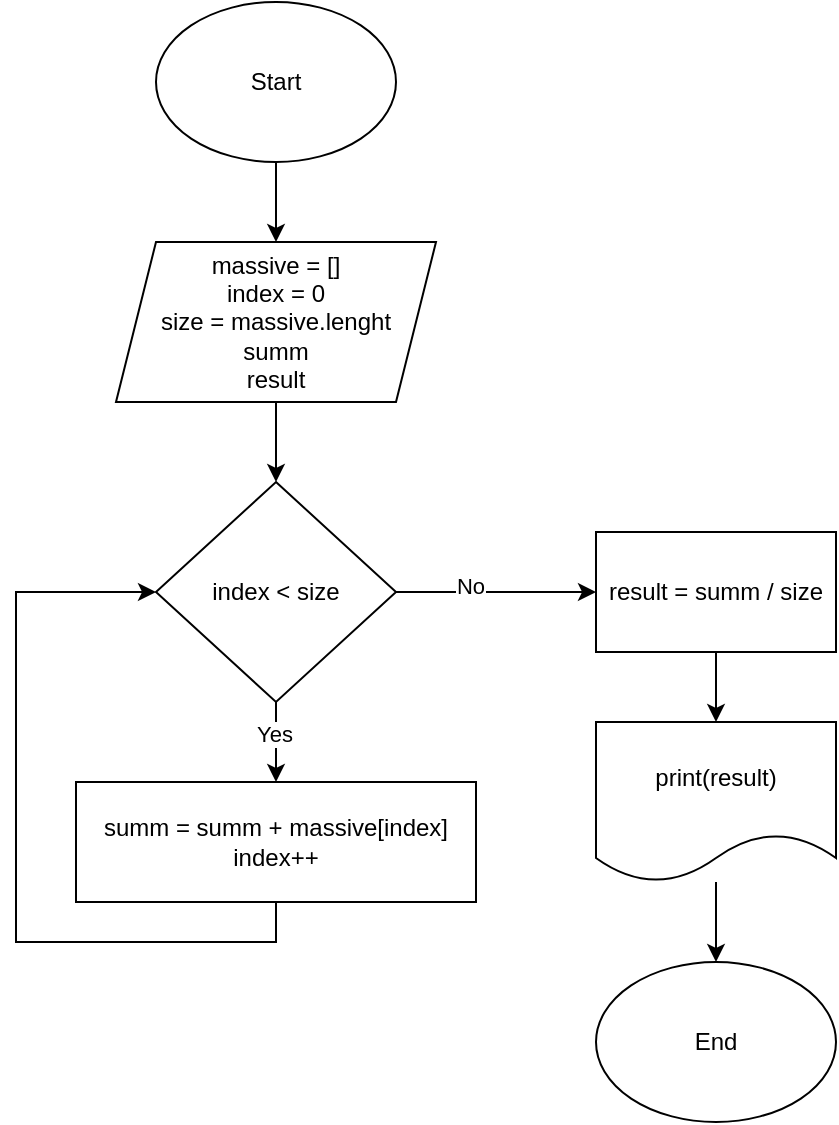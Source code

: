 <mxfile version="21.7.4" type="github">
  <diagram name="Страница — 1" id="2bJAxVThDf8CBTxTY82q">
    <mxGraphModel dx="1386" dy="759" grid="1" gridSize="10" guides="1" tooltips="1" connect="1" arrows="1" fold="1" page="1" pageScale="1" pageWidth="827" pageHeight="1169" math="0" shadow="0">
      <root>
        <mxCell id="0" />
        <mxCell id="1" parent="0" />
        <mxCell id="T4EAJsj8Sp6kyoZITAQN-5" style="edgeStyle=orthogonalEdgeStyle;rounded=0;orthogonalLoop=1;jettySize=auto;html=1;exitX=0.5;exitY=1;exitDx=0;exitDy=0;entryX=0.5;entryY=0;entryDx=0;entryDy=0;" edge="1" parent="1" source="T4EAJsj8Sp6kyoZITAQN-1" target="T4EAJsj8Sp6kyoZITAQN-2">
          <mxGeometry relative="1" as="geometry" />
        </mxCell>
        <mxCell id="T4EAJsj8Sp6kyoZITAQN-1" value="Start" style="ellipse;whiteSpace=wrap;html=1;" vertex="1" parent="1">
          <mxGeometry x="340" y="40" width="120" height="80" as="geometry" />
        </mxCell>
        <mxCell id="T4EAJsj8Sp6kyoZITAQN-6" style="edgeStyle=orthogonalEdgeStyle;rounded=0;orthogonalLoop=1;jettySize=auto;html=1;exitX=0.5;exitY=1;exitDx=0;exitDy=0;entryX=0.5;entryY=0;entryDx=0;entryDy=0;" edge="1" parent="1" source="T4EAJsj8Sp6kyoZITAQN-2" target="T4EAJsj8Sp6kyoZITAQN-3">
          <mxGeometry relative="1" as="geometry" />
        </mxCell>
        <mxCell id="T4EAJsj8Sp6kyoZITAQN-2" value="massive = []&lt;br&gt;index = 0&lt;br&gt;size = massive.lenght&lt;br&gt;summ&lt;br&gt;result" style="shape=parallelogram;perimeter=parallelogramPerimeter;whiteSpace=wrap;html=1;fixedSize=1;" vertex="1" parent="1">
          <mxGeometry x="320" y="160" width="160" height="80" as="geometry" />
        </mxCell>
        <mxCell id="T4EAJsj8Sp6kyoZITAQN-7" style="edgeStyle=orthogonalEdgeStyle;rounded=0;orthogonalLoop=1;jettySize=auto;html=1;exitX=0.5;exitY=1;exitDx=0;exitDy=0;entryX=0.5;entryY=0;entryDx=0;entryDy=0;" edge="1" parent="1" source="T4EAJsj8Sp6kyoZITAQN-3" target="T4EAJsj8Sp6kyoZITAQN-4">
          <mxGeometry relative="1" as="geometry" />
        </mxCell>
        <mxCell id="T4EAJsj8Sp6kyoZITAQN-8" value="Yes" style="edgeLabel;html=1;align=center;verticalAlign=middle;resizable=0;points=[];" vertex="1" connectable="0" parent="T4EAJsj8Sp6kyoZITAQN-7">
          <mxGeometry x="-0.2" y="-1" relative="1" as="geometry">
            <mxPoint as="offset" />
          </mxGeometry>
        </mxCell>
        <mxCell id="T4EAJsj8Sp6kyoZITAQN-11" style="edgeStyle=orthogonalEdgeStyle;rounded=0;orthogonalLoop=1;jettySize=auto;html=1;exitX=1;exitY=0.5;exitDx=0;exitDy=0;entryX=0;entryY=0.5;entryDx=0;entryDy=0;" edge="1" parent="1" source="T4EAJsj8Sp6kyoZITAQN-3" target="T4EAJsj8Sp6kyoZITAQN-10">
          <mxGeometry relative="1" as="geometry" />
        </mxCell>
        <mxCell id="T4EAJsj8Sp6kyoZITAQN-12" value="No" style="edgeLabel;html=1;align=center;verticalAlign=middle;resizable=0;points=[];" vertex="1" connectable="0" parent="T4EAJsj8Sp6kyoZITAQN-11">
          <mxGeometry x="-0.26" y="3" relative="1" as="geometry">
            <mxPoint as="offset" />
          </mxGeometry>
        </mxCell>
        <mxCell id="T4EAJsj8Sp6kyoZITAQN-3" value="index &amp;lt; size" style="rhombus;whiteSpace=wrap;html=1;" vertex="1" parent="1">
          <mxGeometry x="340" y="280" width="120" height="110" as="geometry" />
        </mxCell>
        <mxCell id="T4EAJsj8Sp6kyoZITAQN-9" style="edgeStyle=orthogonalEdgeStyle;rounded=0;orthogonalLoop=1;jettySize=auto;html=1;exitX=0.5;exitY=1;exitDx=0;exitDy=0;entryX=0;entryY=0.5;entryDx=0;entryDy=0;" edge="1" parent="1" source="T4EAJsj8Sp6kyoZITAQN-4" target="T4EAJsj8Sp6kyoZITAQN-3">
          <mxGeometry relative="1" as="geometry">
            <Array as="points">
              <mxPoint x="400" y="510" />
              <mxPoint x="270" y="510" />
              <mxPoint x="270" y="335" />
            </Array>
          </mxGeometry>
        </mxCell>
        <mxCell id="T4EAJsj8Sp6kyoZITAQN-4" value="summ = summ + massive[index]&lt;br&gt;index++" style="rounded=0;whiteSpace=wrap;html=1;" vertex="1" parent="1">
          <mxGeometry x="300" y="430" width="200" height="60" as="geometry" />
        </mxCell>
        <mxCell id="T4EAJsj8Sp6kyoZITAQN-14" style="edgeStyle=orthogonalEdgeStyle;rounded=0;orthogonalLoop=1;jettySize=auto;html=1;exitX=0.5;exitY=1;exitDx=0;exitDy=0;" edge="1" parent="1" source="T4EAJsj8Sp6kyoZITAQN-10" target="T4EAJsj8Sp6kyoZITAQN-13">
          <mxGeometry relative="1" as="geometry" />
        </mxCell>
        <mxCell id="T4EAJsj8Sp6kyoZITAQN-10" value="result = summ / size" style="rounded=0;whiteSpace=wrap;html=1;" vertex="1" parent="1">
          <mxGeometry x="560" y="305" width="120" height="60" as="geometry" />
        </mxCell>
        <mxCell id="T4EAJsj8Sp6kyoZITAQN-16" value="" style="edgeStyle=orthogonalEdgeStyle;rounded=0;orthogonalLoop=1;jettySize=auto;html=1;" edge="1" parent="1" source="T4EAJsj8Sp6kyoZITAQN-13" target="T4EAJsj8Sp6kyoZITAQN-15">
          <mxGeometry relative="1" as="geometry" />
        </mxCell>
        <mxCell id="T4EAJsj8Sp6kyoZITAQN-13" value="print(result)" style="shape=document;whiteSpace=wrap;html=1;boundedLbl=1;" vertex="1" parent="1">
          <mxGeometry x="560" y="400" width="120" height="80" as="geometry" />
        </mxCell>
        <mxCell id="T4EAJsj8Sp6kyoZITAQN-15" value="End" style="ellipse;whiteSpace=wrap;html=1;" vertex="1" parent="1">
          <mxGeometry x="560" y="520" width="120" height="80" as="geometry" />
        </mxCell>
      </root>
    </mxGraphModel>
  </diagram>
</mxfile>
